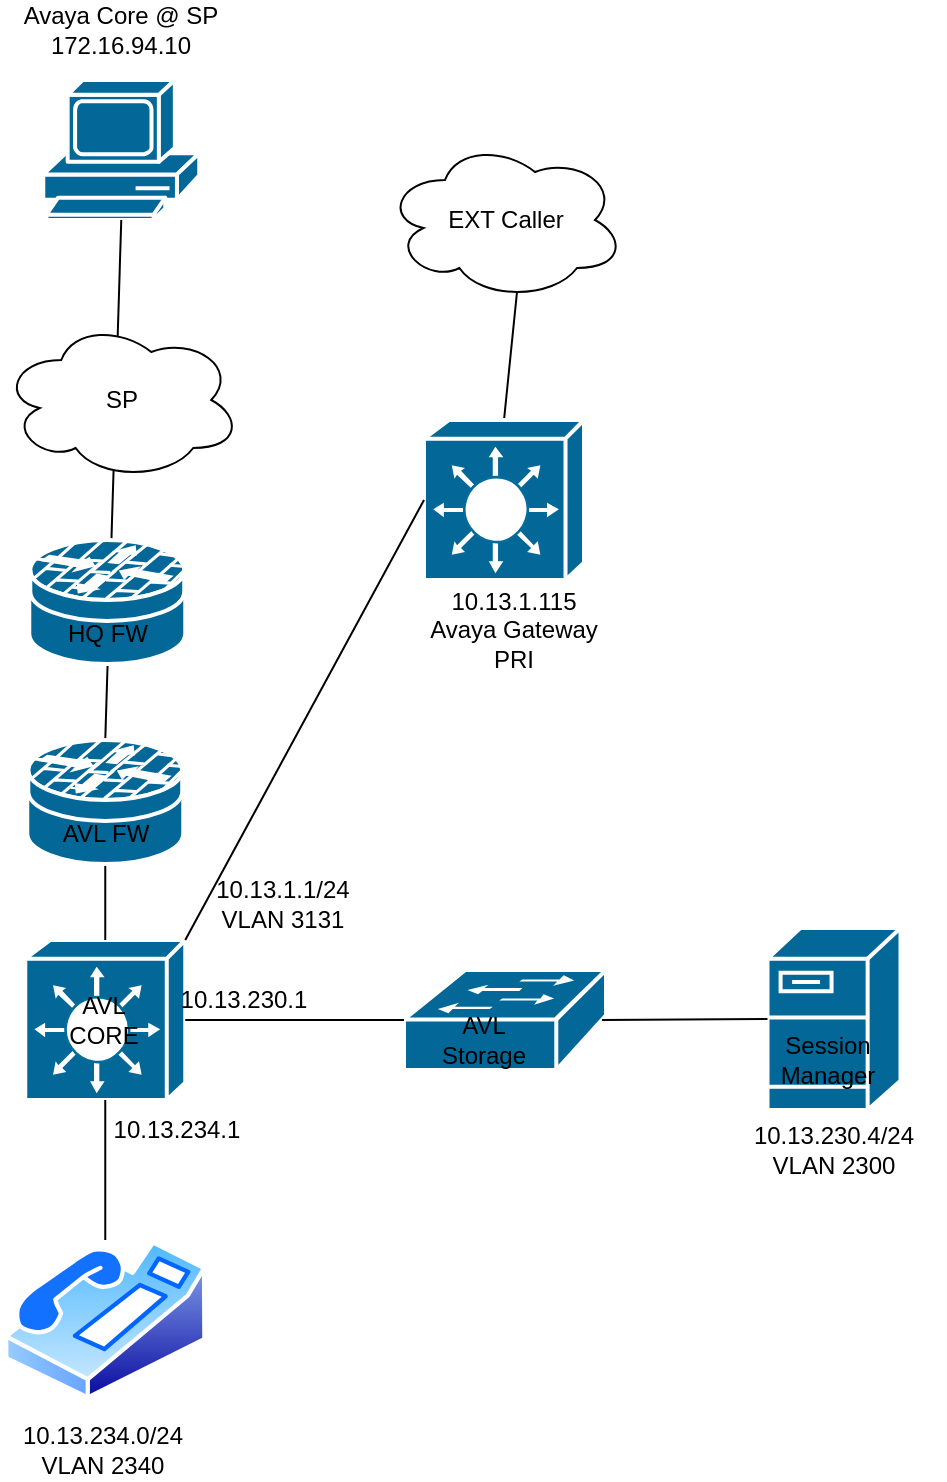 <mxfile version="28.2.5">
  <diagram name="Page-1" id="v1OogiXQ2DVATTvaPr1y">
    <mxGraphModel dx="1313" dy="901" grid="1" gridSize="10" guides="1" tooltips="1" connect="1" arrows="1" fold="1" page="1" pageScale="1" pageWidth="850" pageHeight="1100" math="0" shadow="0">
      <root>
        <mxCell id="0" />
        <mxCell id="1" parent="0" />
        <mxCell id="JTb2Uj3172M5OluZ5vnX-2" value="" style="image;aspect=fixed;perimeter=ellipsePerimeter;html=1;align=center;shadow=0;dashed=0;spacingTop=3;image=img/lib/active_directory/phone.svg;" vertex="1" parent="1">
          <mxGeometry y="960" width="101.27" height="80" as="geometry" />
        </mxCell>
        <mxCell id="JTb2Uj3172M5OluZ5vnX-3" value="EXT Caller" style="ellipse;shape=cloud;whiteSpace=wrap;html=1;" vertex="1" parent="1">
          <mxGeometry x="190.5" y="410" width="120" height="80" as="geometry" />
        </mxCell>
        <mxCell id="JTb2Uj3172M5OluZ5vnX-5" value="10.13.234.0/24&lt;br&gt;VLAN 2340" style="text;html=1;align=center;verticalAlign=middle;whiteSpace=wrap;rounded=0;" vertex="1" parent="1">
          <mxGeometry y="1050" width="99.36" height="30" as="geometry" />
        </mxCell>
        <mxCell id="JTb2Uj3172M5OluZ5vnX-6" value="" style="shape=mxgraph.cisco.switches.layer_3_switch;sketch=0;html=1;pointerEvents=1;dashed=0;fillColor=#036897;strokeColor=#ffffff;strokeWidth=2;verticalLabelPosition=bottom;verticalAlign=top;align=center;outlineConnect=0;" vertex="1" parent="1">
          <mxGeometry x="10.63" y="810" width="80" height="80" as="geometry" />
        </mxCell>
        <mxCell id="JTb2Uj3172M5OluZ5vnX-7" value="" style="endArrow=none;html=1;rounded=0;exitX=0.5;exitY=0;exitDx=0;exitDy=0;entryX=0.5;entryY=1;entryDx=0;entryDy=0;entryPerimeter=0;" edge="1" parent="1" source="JTb2Uj3172M5OluZ5vnX-2" target="JTb2Uj3172M5OluZ5vnX-6">
          <mxGeometry width="50" height="50" relative="1" as="geometry">
            <mxPoint x="360" y="580" as="sourcePoint" />
            <mxPoint x="410" y="530" as="targetPoint" />
          </mxGeometry>
        </mxCell>
        <mxCell id="JTb2Uj3172M5OluZ5vnX-8" value="10.13.234.1" style="text;html=1;align=center;verticalAlign=middle;whiteSpace=wrap;rounded=0;" vertex="1" parent="1">
          <mxGeometry x="31.91" y="890" width="108.73" height="30" as="geometry" />
        </mxCell>
        <mxCell id="JTb2Uj3172M5OluZ5vnX-10" value="" style="endArrow=none;html=1;rounded=0;exitX=0.5;exitY=0;exitDx=0;exitDy=0;exitPerimeter=0;entryX=0.5;entryY=1;entryDx=0;entryDy=0;entryPerimeter=0;" edge="1" parent="1" source="JTb2Uj3172M5OluZ5vnX-6" target="JTb2Uj3172M5OluZ5vnX-9">
          <mxGeometry width="50" height="50" relative="1" as="geometry">
            <mxPoint x="360" y="580" as="sourcePoint" />
            <mxPoint x="410" y="530" as="targetPoint" />
          </mxGeometry>
        </mxCell>
        <mxCell id="JTb2Uj3172M5OluZ5vnX-11" value="" style="shape=mxgraph.cisco.switches.workgroup_switch;sketch=0;html=1;pointerEvents=1;dashed=0;fillColor=#036897;strokeColor=#ffffff;strokeWidth=2;verticalLabelPosition=bottom;verticalAlign=top;align=center;outlineConnect=0;" vertex="1" parent="1">
          <mxGeometry x="200" y="825" width="101" height="50" as="geometry" />
        </mxCell>
        <mxCell id="JTb2Uj3172M5OluZ5vnX-12" value="" style="endArrow=none;html=1;rounded=0;exitX=1;exitY=0.5;exitDx=0;exitDy=0;exitPerimeter=0;entryX=0;entryY=0.5;entryDx=0;entryDy=0;entryPerimeter=0;" edge="1" parent="1" source="JTb2Uj3172M5OluZ5vnX-6" target="JTb2Uj3172M5OluZ5vnX-11">
          <mxGeometry width="50" height="50" relative="1" as="geometry">
            <mxPoint x="360" y="580" as="sourcePoint" />
            <mxPoint x="410" y="530" as="targetPoint" />
          </mxGeometry>
        </mxCell>
        <mxCell id="JTb2Uj3172M5OluZ5vnX-13" value="10.13.230.4/24&lt;br&gt;VLAN 2300" style="text;html=1;align=center;verticalAlign=middle;whiteSpace=wrap;rounded=0;" vertex="1" parent="1">
          <mxGeometry x="360" y="900" width="110" height="30" as="geometry" />
        </mxCell>
        <mxCell id="JTb2Uj3172M5OluZ5vnX-14" value="" style="shape=mxgraph.cisco.servers.fileserver;sketch=0;html=1;pointerEvents=1;dashed=0;fillColor=#036897;strokeColor=#ffffff;strokeWidth=2;verticalLabelPosition=bottom;verticalAlign=top;align=center;outlineConnect=0;" vertex="1" parent="1">
          <mxGeometry x="381.75" y="804" width="66.5" height="91" as="geometry" />
        </mxCell>
        <mxCell id="JTb2Uj3172M5OluZ5vnX-15" value="AVL CORE" style="text;html=1;align=center;verticalAlign=middle;whiteSpace=wrap;rounded=0;" vertex="1" parent="1">
          <mxGeometry x="19.63" y="835" width="60" height="30" as="geometry" />
        </mxCell>
        <mxCell id="JTb2Uj3172M5OluZ5vnX-16" value="AVL Storage" style="text;html=1;align=center;verticalAlign=middle;whiteSpace=wrap;rounded=0;" vertex="1" parent="1">
          <mxGeometry x="210" y="845" width="60" height="30" as="geometry" />
        </mxCell>
        <mxCell id="JTb2Uj3172M5OluZ5vnX-17" value="" style="endArrow=none;html=1;rounded=0;exitX=0.98;exitY=0.5;exitDx=0;exitDy=0;exitPerimeter=0;entryX=0;entryY=0.5;entryDx=0;entryDy=0;entryPerimeter=0;" edge="1" parent="1" source="JTb2Uj3172M5OluZ5vnX-11" target="JTb2Uj3172M5OluZ5vnX-14">
          <mxGeometry width="50" height="50" relative="1" as="geometry">
            <mxPoint x="360" y="580" as="sourcePoint" />
            <mxPoint x="410" y="530" as="targetPoint" />
          </mxGeometry>
        </mxCell>
        <mxCell id="JTb2Uj3172M5OluZ5vnX-18" value="10.13.230.1" style="text;html=1;align=center;verticalAlign=middle;whiteSpace=wrap;rounded=0;" vertex="1" parent="1">
          <mxGeometry x="79.63" y="825" width="80" height="30" as="geometry" />
        </mxCell>
        <mxCell id="JTb2Uj3172M5OluZ5vnX-19" value="Session Manager" style="text;html=1;align=center;verticalAlign=middle;whiteSpace=wrap;rounded=0;" vertex="1" parent="1">
          <mxGeometry x="381.75" y="855" width="60" height="30" as="geometry" />
        </mxCell>
        <mxCell id="JTb2Uj3172M5OluZ5vnX-20" value="" style="endArrow=none;html=1;rounded=0;entryX=0.55;entryY=0.95;entryDx=0;entryDy=0;entryPerimeter=0;" edge="1" parent="1" target="JTb2Uj3172M5OluZ5vnX-3">
          <mxGeometry width="50" height="50" relative="1" as="geometry">
            <mxPoint x="250" y="550" as="sourcePoint" />
            <mxPoint x="250" y="670" as="targetPoint" />
          </mxGeometry>
        </mxCell>
        <mxCell id="JTb2Uj3172M5OluZ5vnX-21" value="" style="shape=mxgraph.cisco.switches.layer_3_switch;sketch=0;html=1;pointerEvents=1;dashed=0;fillColor=#036897;strokeColor=#ffffff;strokeWidth=2;verticalLabelPosition=bottom;verticalAlign=top;align=center;outlineConnect=0;" vertex="1" parent="1">
          <mxGeometry x="210" y="550" width="80" height="80" as="geometry" />
        </mxCell>
        <mxCell id="JTb2Uj3172M5OluZ5vnX-22" value="10.13.1.115&lt;div&gt;Avaya Gateway PRI&lt;/div&gt;" style="text;html=1;align=center;verticalAlign=middle;whiteSpace=wrap;rounded=0;" vertex="1" parent="1">
          <mxGeometry x="210" y="620" width="90" height="70" as="geometry" />
        </mxCell>
        <mxCell id="JTb2Uj3172M5OluZ5vnX-23" value="" style="endArrow=none;html=1;rounded=0;entryX=0;entryY=0.5;entryDx=0;entryDy=0;entryPerimeter=0;exitX=1;exitY=0;exitDx=0;exitDy=0;exitPerimeter=0;" edge="1" parent="1" source="JTb2Uj3172M5OluZ5vnX-6" target="JTb2Uj3172M5OluZ5vnX-21">
          <mxGeometry width="50" height="50" relative="1" as="geometry">
            <mxPoint x="200" y="720" as="sourcePoint" />
            <mxPoint x="250" y="670" as="targetPoint" />
          </mxGeometry>
        </mxCell>
        <mxCell id="JTb2Uj3172M5OluZ5vnX-24" value="10.13.1.1/24&lt;br&gt;VLAN 3131" style="text;html=1;align=center;verticalAlign=middle;whiteSpace=wrap;rounded=0;" vertex="1" parent="1">
          <mxGeometry x="99.36" y="774" width="80.64" height="36" as="geometry" />
        </mxCell>
        <mxCell id="JTb2Uj3172M5OluZ5vnX-25" value="" style="shape=mxgraph.cisco.computers_and_peripherals.pc;html=1;pointerEvents=1;dashed=0;fillColor=#036897;strokeColor=#ffffff;strokeWidth=2;verticalLabelPosition=bottom;verticalAlign=top;align=center;outlineConnect=0;" vertex="1" parent="1">
          <mxGeometry x="19.63" y="380" width="78" height="70" as="geometry" />
        </mxCell>
        <mxCell id="JTb2Uj3172M5OluZ5vnX-26" value="Avaya Core @ SP&lt;br&gt;172.16.94.10" style="text;html=1;align=center;verticalAlign=middle;whiteSpace=wrap;rounded=0;" vertex="1" parent="1">
          <mxGeometry x="7.94" y="340" width="101.37" height="30" as="geometry" />
        </mxCell>
        <mxCell id="JTb2Uj3172M5OluZ5vnX-27" value="" style="endArrow=none;html=1;rounded=0;entryX=0.5;entryY=1;entryDx=0;entryDy=0;entryPerimeter=0;exitX=0.5;exitY=0;exitDx=0;exitDy=0;exitPerimeter=0;" edge="1" parent="1" source="JTb2Uj3172M5OluZ5vnX-9" target="JTb2Uj3172M5OluZ5vnX-25">
          <mxGeometry width="50" height="50" relative="1" as="geometry">
            <mxPoint x="200" y="720" as="sourcePoint" />
            <mxPoint x="250" y="670" as="targetPoint" />
          </mxGeometry>
        </mxCell>
        <mxCell id="JTb2Uj3172M5OluZ5vnX-29" value="" style="group" vertex="1" connectable="0" parent="1">
          <mxGeometry x="11.63" y="710" width="78" height="62" as="geometry" />
        </mxCell>
        <mxCell id="JTb2Uj3172M5OluZ5vnX-9" value="" style="shape=mxgraph.cisco.security.router_firewall;sketch=0;html=1;pointerEvents=1;dashed=0;fillColor=#036897;strokeColor=#ffffff;strokeWidth=2;verticalLabelPosition=bottom;verticalAlign=top;align=center;outlineConnect=0;" vertex="1" parent="JTb2Uj3172M5OluZ5vnX-29">
          <mxGeometry width="78" height="62" as="geometry" />
        </mxCell>
        <mxCell id="JTb2Uj3172M5OluZ5vnX-28" value="AVL FW" style="text;html=1;align=center;verticalAlign=middle;whiteSpace=wrap;rounded=0;" vertex="1" parent="JTb2Uj3172M5OluZ5vnX-29">
          <mxGeometry x="9.0" y="32" width="60" height="30" as="geometry" />
        </mxCell>
        <mxCell id="JTb2Uj3172M5OluZ5vnX-30" value="" style="group" vertex="1" connectable="0" parent="1">
          <mxGeometry x="12.63" y="610" width="78" height="62" as="geometry" />
        </mxCell>
        <mxCell id="JTb2Uj3172M5OluZ5vnX-31" value="" style="shape=mxgraph.cisco.security.router_firewall;sketch=0;html=1;pointerEvents=1;dashed=0;fillColor=#036897;strokeColor=#ffffff;strokeWidth=2;verticalLabelPosition=bottom;verticalAlign=top;align=center;outlineConnect=0;" vertex="1" parent="JTb2Uj3172M5OluZ5vnX-30">
          <mxGeometry width="78" height="62" as="geometry" />
        </mxCell>
        <mxCell id="JTb2Uj3172M5OluZ5vnX-32" value="HQ FW" style="text;html=1;align=center;verticalAlign=middle;whiteSpace=wrap;rounded=0;" vertex="1" parent="JTb2Uj3172M5OluZ5vnX-30">
          <mxGeometry x="9.0" y="32" width="60" height="30" as="geometry" />
        </mxCell>
        <mxCell id="JTb2Uj3172M5OluZ5vnX-33" value="SP" style="ellipse;shape=cloud;whiteSpace=wrap;html=1;" vertex="1" parent="1">
          <mxGeometry x="-1.37" y="500" width="120" height="80" as="geometry" />
        </mxCell>
      </root>
    </mxGraphModel>
  </diagram>
</mxfile>

